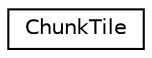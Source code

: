 digraph "Graphical Class Hierarchy"
{
  edge [fontname="Helvetica",fontsize="10",labelfontname="Helvetica",labelfontsize="10"];
  node [fontname="Helvetica",fontsize="10",shape=record];
  rankdir="LR";
  Node1 [label="ChunkTile",height=0.2,width=0.4,color="black", fillcolor="white", style="filled",URL="$structChunkTile.html",tooltip="Representation of a tile in a chunk. "];
}
